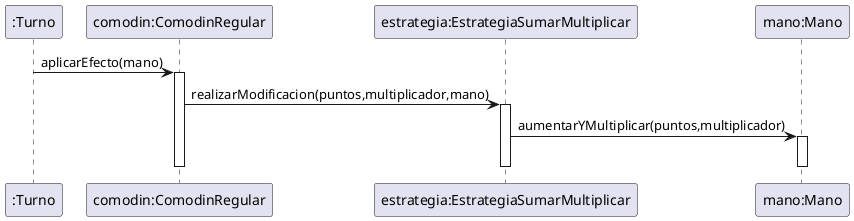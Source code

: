 @startuml Diagrama secuencia aplicarEfecto Comodin Regular
    participant ":Turno" as Turno
    participant "comodin:ComodinRegular" as Comodin
    participant "estrategia:EstrategiaSumarMultiplicar" as EstrategiaComodin
    participant "mano:Mano" as Mano 

    Turno -> Comodin: aplicarEfecto(mano)

    activate Comodin
    
    Comodin -> EstrategiaComodin: realizarModificacion(puntos,multiplicador,mano)
    
    activate EstrategiaComodin

    EstrategiaComodin -> Mano: aumentarYMultiplicar(puntos,multiplicador)

    activate Mano
    deactivate Mano
    deactivate EstrategiaComodin
    deactivate Comodin

@enduml